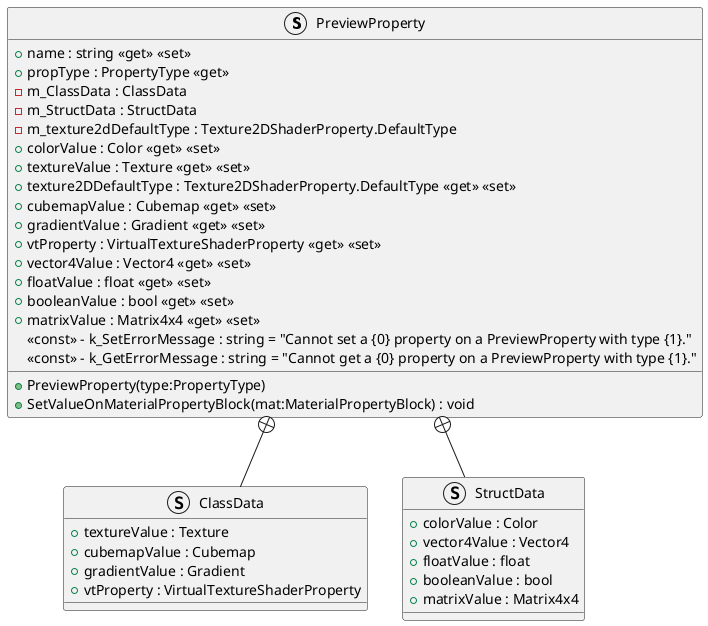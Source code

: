 @startuml
struct PreviewProperty {
    + name : string <<get>> <<set>>
    + propType : PropertyType <<get>>
    + PreviewProperty(type:PropertyType)
    - m_ClassData : ClassData
    - m_StructData : StructData
    - m_texture2dDefaultType : Texture2DShaderProperty.DefaultType
    + colorValue : Color <<get>> <<set>>
    + textureValue : Texture <<get>> <<set>>
    + texture2DDefaultType : Texture2DShaderProperty.DefaultType <<get>> <<set>>
    + cubemapValue : Cubemap <<get>> <<set>>
    + gradientValue : Gradient <<get>> <<set>>
    + vtProperty : VirtualTextureShaderProperty <<get>> <<set>>
    + vector4Value : Vector4 <<get>> <<set>>
    + floatValue : float <<get>> <<set>>
    + booleanValue : bool <<get>> <<set>>
    + matrixValue : Matrix4x4 <<get>> <<set>>
    <<const>> - k_SetErrorMessage : string = "Cannot set a {0&#125; property on a PreviewProperty with type {1&#125;."
    <<const>> - k_GetErrorMessage : string = "Cannot get a {0&#125; property on a PreviewProperty with type {1&#125;."
    + SetValueOnMaterialPropertyBlock(mat:MaterialPropertyBlock) : void
}
struct ClassData {
    + textureValue : Texture
    + cubemapValue : Cubemap
    + gradientValue : Gradient
    + vtProperty : VirtualTextureShaderProperty
}
struct StructData {
    + colorValue : Color
    + vector4Value : Vector4
    + floatValue : float
    + booleanValue : bool
    + matrixValue : Matrix4x4
}
PreviewProperty +-- ClassData
PreviewProperty +-- StructData
@enduml
